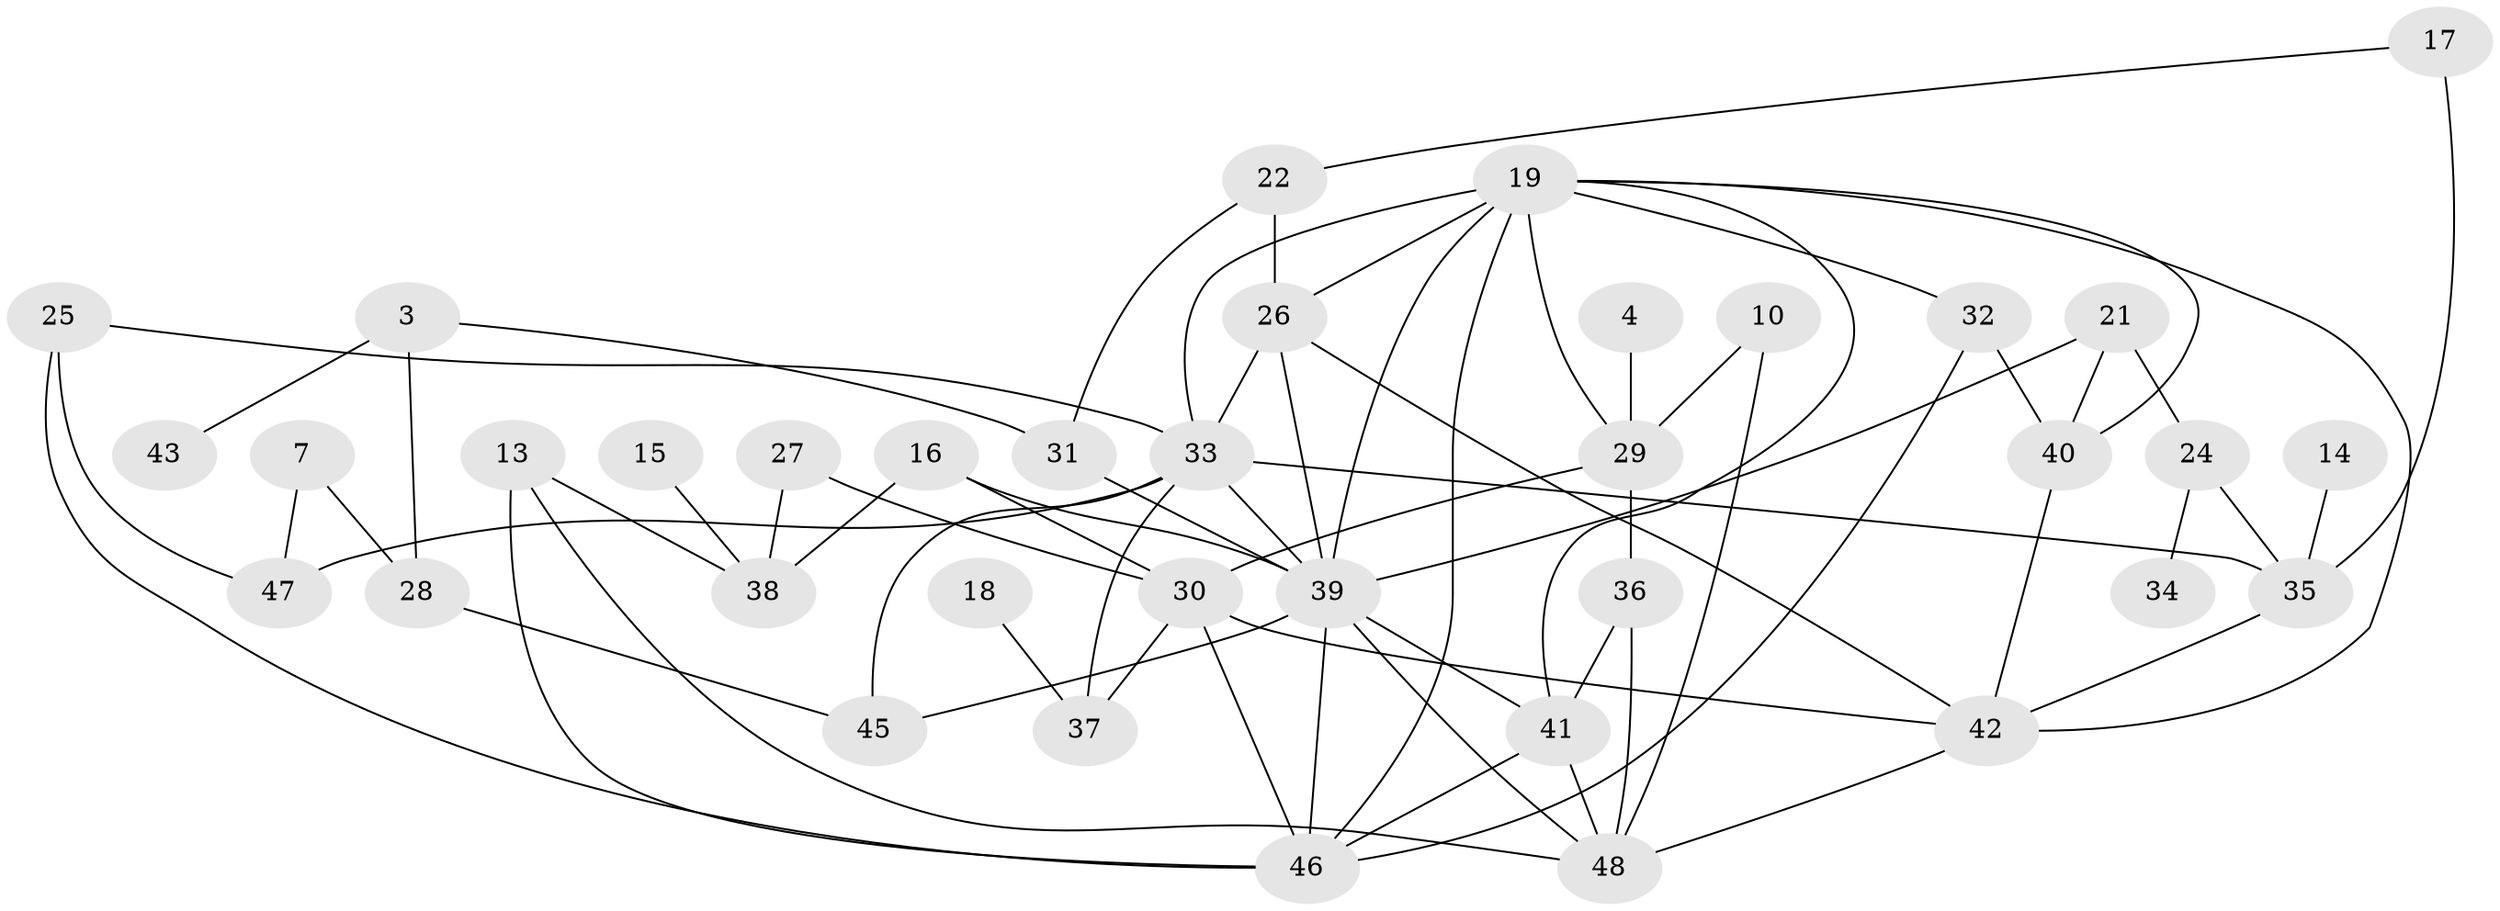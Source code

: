 // original degree distribution, {5: 0.08333333333333333, 2: 0.22916666666666666, 4: 0.15625, 0: 0.10416666666666667, 3: 0.2916666666666667, 1: 0.125, 6: 0.010416666666666666}
// Generated by graph-tools (version 1.1) at 2025/35/03/04/25 23:35:57]
// undirected, 37 vertices, 68 edges
graph export_dot {
  node [color=gray90,style=filled];
  3;
  4;
  7;
  10;
  13;
  14;
  15;
  16;
  17;
  18;
  19;
  21;
  22;
  24;
  25;
  26;
  27;
  28;
  29;
  30;
  31;
  32;
  33;
  34;
  35;
  36;
  37;
  38;
  39;
  40;
  41;
  42;
  43;
  45;
  46;
  47;
  48;
  3 -- 28 [weight=1.0];
  3 -- 31 [weight=1.0];
  3 -- 43 [weight=1.0];
  4 -- 29 [weight=1.0];
  7 -- 28 [weight=1.0];
  7 -- 47 [weight=1.0];
  10 -- 29 [weight=1.0];
  10 -- 48 [weight=1.0];
  13 -- 38 [weight=1.0];
  13 -- 46 [weight=1.0];
  13 -- 48 [weight=1.0];
  14 -- 35 [weight=1.0];
  15 -- 38 [weight=1.0];
  16 -- 30 [weight=1.0];
  16 -- 38 [weight=1.0];
  16 -- 39 [weight=1.0];
  17 -- 22 [weight=1.0];
  17 -- 35 [weight=2.0];
  18 -- 37 [weight=1.0];
  19 -- 26 [weight=1.0];
  19 -- 29 [weight=1.0];
  19 -- 32 [weight=1.0];
  19 -- 33 [weight=1.0];
  19 -- 39 [weight=1.0];
  19 -- 40 [weight=1.0];
  19 -- 41 [weight=1.0];
  19 -- 42 [weight=1.0];
  19 -- 46 [weight=1.0];
  21 -- 24 [weight=1.0];
  21 -- 39 [weight=1.0];
  21 -- 40 [weight=1.0];
  22 -- 26 [weight=1.0];
  22 -- 31 [weight=1.0];
  24 -- 34 [weight=1.0];
  24 -- 35 [weight=1.0];
  25 -- 33 [weight=1.0];
  25 -- 46 [weight=1.0];
  25 -- 47 [weight=1.0];
  26 -- 33 [weight=1.0];
  26 -- 39 [weight=1.0];
  26 -- 42 [weight=2.0];
  27 -- 30 [weight=2.0];
  27 -- 38 [weight=1.0];
  28 -- 45 [weight=1.0];
  29 -- 30 [weight=1.0];
  29 -- 36 [weight=1.0];
  30 -- 37 [weight=1.0];
  30 -- 42 [weight=1.0];
  30 -- 46 [weight=1.0];
  31 -- 39 [weight=1.0];
  32 -- 40 [weight=1.0];
  32 -- 46 [weight=1.0];
  33 -- 35 [weight=2.0];
  33 -- 37 [weight=1.0];
  33 -- 39 [weight=1.0];
  33 -- 45 [weight=1.0];
  33 -- 47 [weight=1.0];
  35 -- 42 [weight=1.0];
  36 -- 41 [weight=1.0];
  36 -- 48 [weight=1.0];
  39 -- 41 [weight=1.0];
  39 -- 45 [weight=1.0];
  39 -- 46 [weight=1.0];
  39 -- 48 [weight=1.0];
  40 -- 42 [weight=1.0];
  41 -- 46 [weight=1.0];
  41 -- 48 [weight=1.0];
  42 -- 48 [weight=1.0];
}
